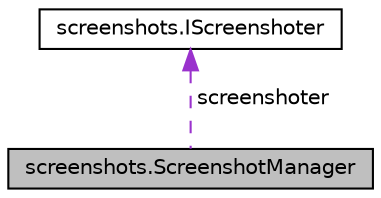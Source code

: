 digraph "screenshots.ScreenshotManager"
{
  edge [fontname="Helvetica",fontsize="10",labelfontname="Helvetica",labelfontsize="10"];
  node [fontname="Helvetica",fontsize="10",shape=record];
  Node1 [label="screenshots.ScreenshotManager",height=0.2,width=0.4,color="black", fillcolor="grey75", style="filled", fontcolor="black"];
  Node2 -> Node1 [dir="back",color="darkorchid3",fontsize="10",style="dashed",label=" screenshoter" ];
  Node2 [label="screenshots.IScreenshoter",height=0.2,width=0.4,color="black", fillcolor="white", style="filled",URL="$interfacescreenshots_1_1_i_screenshoter.html"];
}
